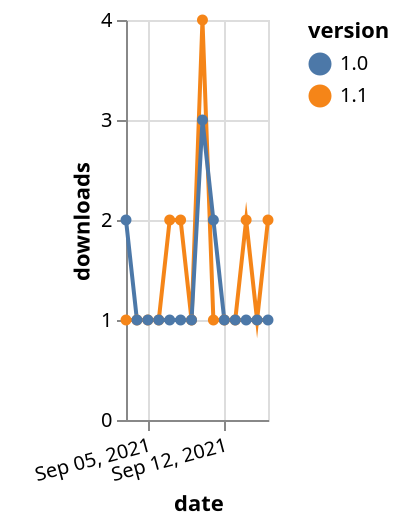 {"$schema": "https://vega.github.io/schema/vega-lite/v5.json", "description": "A simple bar chart with embedded data.", "data": {"values": [{"date": "2021-09-03", "total": 134, "delta": 1, "version": "1.1"}, {"date": "2021-09-04", "total": 135, "delta": 1, "version": "1.1"}, {"date": "2021-09-05", "total": 136, "delta": 1, "version": "1.1"}, {"date": "2021-09-06", "total": 137, "delta": 1, "version": "1.1"}, {"date": "2021-09-07", "total": 139, "delta": 2, "version": "1.1"}, {"date": "2021-09-08", "total": 141, "delta": 2, "version": "1.1"}, {"date": "2021-09-09", "total": 142, "delta": 1, "version": "1.1"}, {"date": "2021-09-10", "total": 146, "delta": 4, "version": "1.1"}, {"date": "2021-09-11", "total": 147, "delta": 1, "version": "1.1"}, {"date": "2021-09-12", "total": 148, "delta": 1, "version": "1.1"}, {"date": "2021-09-13", "total": 149, "delta": 1, "version": "1.1"}, {"date": "2021-09-14", "total": 151, "delta": 2, "version": "1.1"}, {"date": "2021-09-15", "total": 152, "delta": 1, "version": "1.1"}, {"date": "2021-09-16", "total": 154, "delta": 2, "version": "1.1"}, {"date": "2021-09-03", "total": 256, "delta": 2, "version": "1.0"}, {"date": "2021-09-04", "total": 257, "delta": 1, "version": "1.0"}, {"date": "2021-09-05", "total": 258, "delta": 1, "version": "1.0"}, {"date": "2021-09-06", "total": 259, "delta": 1, "version": "1.0"}, {"date": "2021-09-07", "total": 260, "delta": 1, "version": "1.0"}, {"date": "2021-09-08", "total": 261, "delta": 1, "version": "1.0"}, {"date": "2021-09-09", "total": 262, "delta": 1, "version": "1.0"}, {"date": "2021-09-10", "total": 265, "delta": 3, "version": "1.0"}, {"date": "2021-09-11", "total": 267, "delta": 2, "version": "1.0"}, {"date": "2021-09-12", "total": 268, "delta": 1, "version": "1.0"}, {"date": "2021-09-13", "total": 269, "delta": 1, "version": "1.0"}, {"date": "2021-09-14", "total": 270, "delta": 1, "version": "1.0"}, {"date": "2021-09-15", "total": 271, "delta": 1, "version": "1.0"}, {"date": "2021-09-16", "total": 272, "delta": 1, "version": "1.0"}]}, "width": "container", "mark": {"type": "line", "point": {"filled": true}}, "encoding": {"x": {"field": "date", "type": "temporal", "timeUnit": "yearmonthdate", "title": "date", "axis": {"labelAngle": -15}}, "y": {"field": "delta", "type": "quantitative", "title": "downloads"}, "color": {"field": "version", "type": "nominal"}, "tooltip": {"field": "delta"}}}